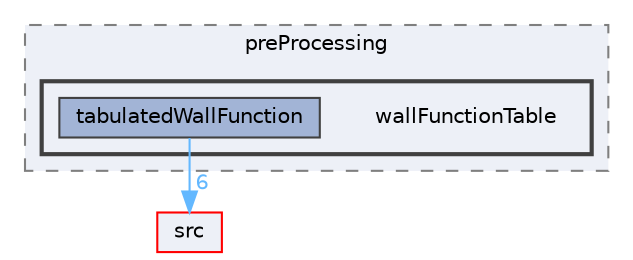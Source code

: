 digraph "applications/utilities/preProcessing/wallFunctionTable"
{
 // LATEX_PDF_SIZE
  bgcolor="transparent";
  edge [fontname=Helvetica,fontsize=10,labelfontname=Helvetica,labelfontsize=10];
  node [fontname=Helvetica,fontsize=10,shape=box,height=0.2,width=0.4];
  compound=true
  subgraph clusterdir_2cb9088fcfa5d85f3ea0b5a37d6be287 {
    graph [ bgcolor="#edf0f7", pencolor="grey50", label="preProcessing", fontname=Helvetica,fontsize=10 style="filled,dashed", URL="dir_2cb9088fcfa5d85f3ea0b5a37d6be287.html",tooltip=""]
  subgraph clusterdir_2bff761b90451d3e5a5395d4816ecc83 {
    graph [ bgcolor="#edf0f7", pencolor="grey25", label="", fontname=Helvetica,fontsize=10 style="filled,bold", URL="dir_2bff761b90451d3e5a5395d4816ecc83.html",tooltip=""]
    dir_2bff761b90451d3e5a5395d4816ecc83 [shape=plaintext, label="wallFunctionTable"];
  dir_9d6d4bfa5eea1af8e55384bbf07dd9db [label="tabulatedWallFunction", fillcolor="#a2b4d6", color="grey25", style="filled", URL="dir_9d6d4bfa5eea1af8e55384bbf07dd9db.html",tooltip=""];
  }
  }
  dir_68267d1309a1af8e8297ef4c3efbcdba [label="src", fillcolor="#edf0f7", color="red", style="filled", URL="dir_68267d1309a1af8e8297ef4c3efbcdba.html",tooltip=""];
  dir_9d6d4bfa5eea1af8e55384bbf07dd9db->dir_68267d1309a1af8e8297ef4c3efbcdba [headlabel="6", labeldistance=1.5 headhref="dir_003958_003729.html" href="dir_003958_003729.html" color="steelblue1" fontcolor="steelblue1"];
}
